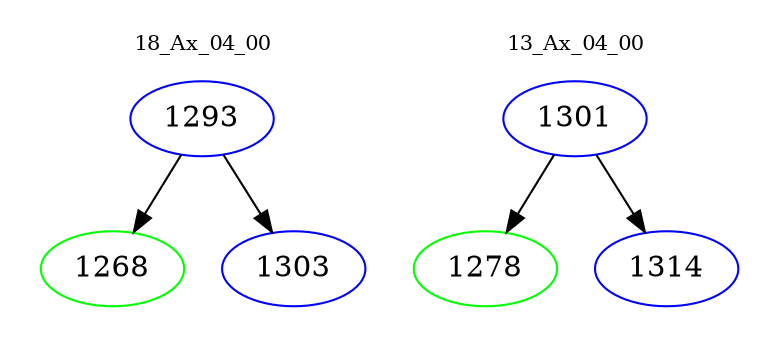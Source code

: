 digraph{
subgraph cluster_0 {
color = white
label = "18_Ax_04_00";
fontsize=10;
T0_1293 [label="1293", color="blue"]
T0_1293 -> T0_1268 [color="black"]
T0_1268 [label="1268", color="green"]
T0_1293 -> T0_1303 [color="black"]
T0_1303 [label="1303", color="blue"]
}
subgraph cluster_1 {
color = white
label = "13_Ax_04_00";
fontsize=10;
T1_1301 [label="1301", color="blue"]
T1_1301 -> T1_1278 [color="black"]
T1_1278 [label="1278", color="green"]
T1_1301 -> T1_1314 [color="black"]
T1_1314 [label="1314", color="blue"]
}
}

